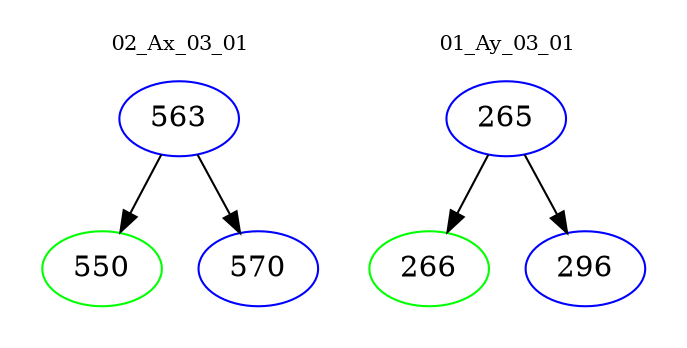 digraph{
subgraph cluster_0 {
color = white
label = "02_Ax_03_01";
fontsize=10;
T0_563 [label="563", color="blue"]
T0_563 -> T0_550 [color="black"]
T0_550 [label="550", color="green"]
T0_563 -> T0_570 [color="black"]
T0_570 [label="570", color="blue"]
}
subgraph cluster_1 {
color = white
label = "01_Ay_03_01";
fontsize=10;
T1_265 [label="265", color="blue"]
T1_265 -> T1_266 [color="black"]
T1_266 [label="266", color="green"]
T1_265 -> T1_296 [color="black"]
T1_296 [label="296", color="blue"]
}
}
